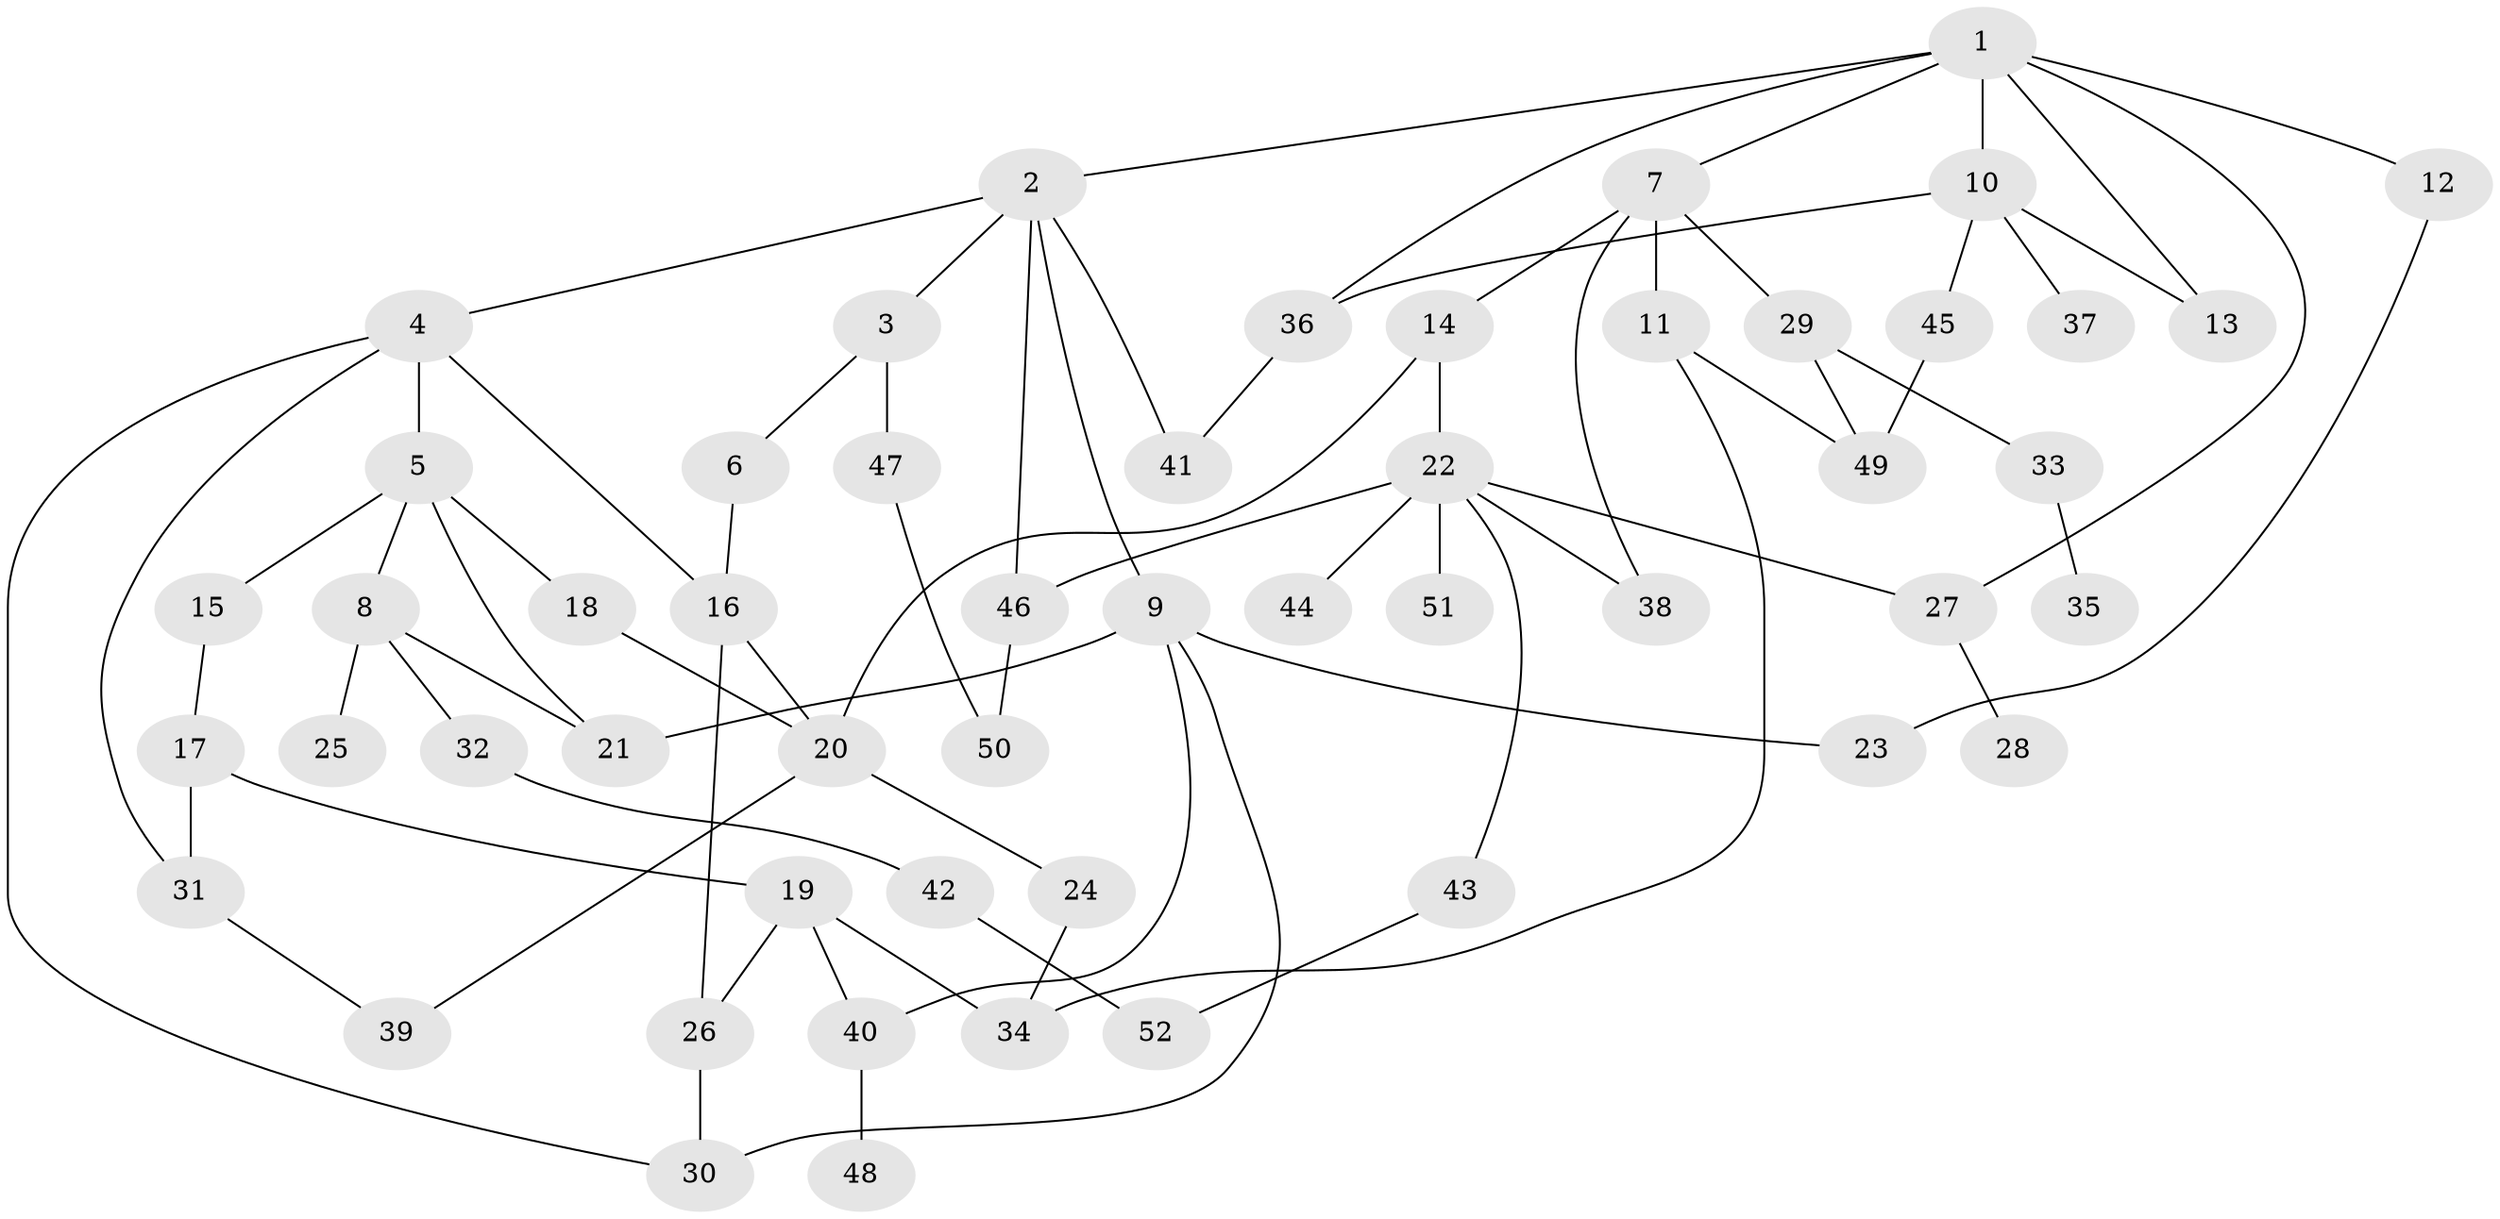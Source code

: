 // coarse degree distribution, {1: 0.35, 2: 0.3, 3: 0.05, 4: 0.15, 9: 0.05, 10: 0.05, 5: 0.05}
// Generated by graph-tools (version 1.1) at 2025/45/03/04/25 21:45:23]
// undirected, 52 vertices, 75 edges
graph export_dot {
graph [start="1"]
  node [color=gray90,style=filled];
  1;
  2;
  3;
  4;
  5;
  6;
  7;
  8;
  9;
  10;
  11;
  12;
  13;
  14;
  15;
  16;
  17;
  18;
  19;
  20;
  21;
  22;
  23;
  24;
  25;
  26;
  27;
  28;
  29;
  30;
  31;
  32;
  33;
  34;
  35;
  36;
  37;
  38;
  39;
  40;
  41;
  42;
  43;
  44;
  45;
  46;
  47;
  48;
  49;
  50;
  51;
  52;
  1 -- 2;
  1 -- 7;
  1 -- 10;
  1 -- 12;
  1 -- 13;
  1 -- 36;
  1 -- 27;
  2 -- 3;
  2 -- 4;
  2 -- 9;
  2 -- 46;
  2 -- 41;
  3 -- 6;
  3 -- 47;
  4 -- 5;
  4 -- 31;
  4 -- 30;
  4 -- 16;
  5 -- 8;
  5 -- 15;
  5 -- 18;
  5 -- 21;
  6 -- 16;
  7 -- 11;
  7 -- 14;
  7 -- 29;
  7 -- 38;
  8 -- 25;
  8 -- 32;
  8 -- 21;
  9 -- 21;
  9 -- 30;
  9 -- 40;
  9 -- 23;
  10 -- 37;
  10 -- 45;
  10 -- 13;
  10 -- 36;
  11 -- 49;
  11 -- 34;
  12 -- 23;
  14 -- 20;
  14 -- 22;
  15 -- 17;
  16 -- 20;
  16 -- 26;
  17 -- 19;
  17 -- 31;
  18 -- 20;
  19 -- 26;
  19 -- 34;
  19 -- 40;
  20 -- 24;
  20 -- 39;
  22 -- 27;
  22 -- 43;
  22 -- 44;
  22 -- 51;
  22 -- 46;
  22 -- 38;
  24 -- 34;
  26 -- 30;
  27 -- 28;
  29 -- 33;
  29 -- 49;
  31 -- 39;
  32 -- 42;
  33 -- 35;
  36 -- 41;
  40 -- 48;
  42 -- 52;
  43 -- 52;
  45 -- 49;
  46 -- 50;
  47 -- 50;
}
